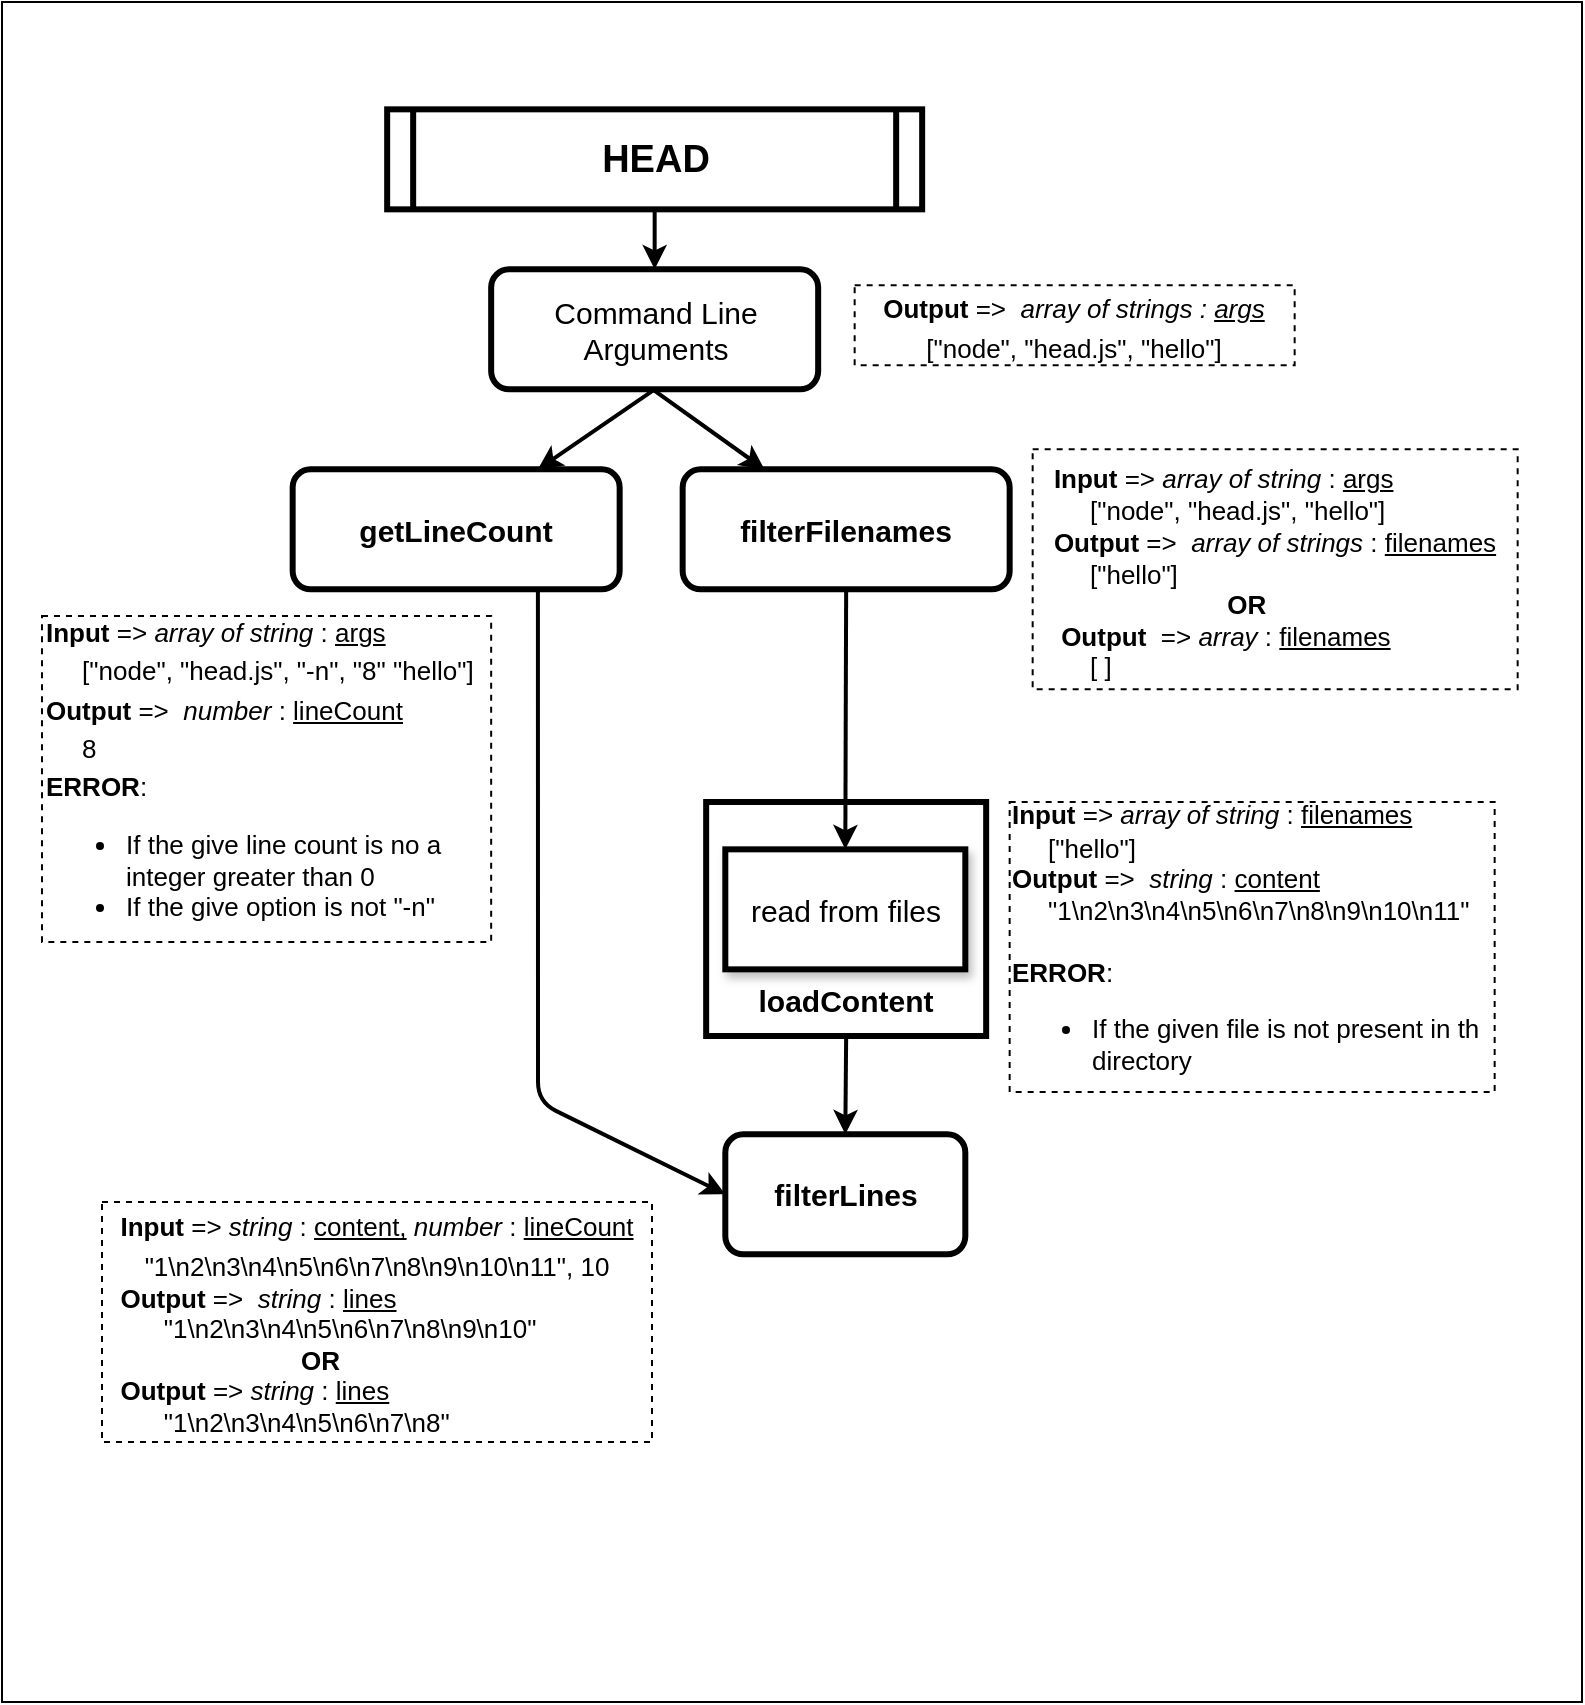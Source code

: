 <mxfile version="12.4.3" type="device" pages="1"><diagram name="Page-1" id="c7558073-3199-34d8-9f00-42111426c3f3"><mxGraphModel dx="946" dy="565" grid="1" gridSize="10" guides="1" tooltips="1" connect="1" arrows="1" fold="1" page="1" pageScale="1" pageWidth="826" pageHeight="1169" background="#ffffff" math="0" shadow="0"><root><mxCell id="0"/><mxCell id="1" parent="0"/><mxCell id="gj7If_7LHrePL5hwLiZ0-5" value="" style="rounded=0;whiteSpace=wrap;html=1;" vertex="1" parent="1"><mxGeometry x="20" y="160" width="790" height="850" as="geometry"/></mxCell><mxCell id="5" value="HEAD" style="shape=process;whiteSpace=wrap;align=center;verticalAlign=middle;size=0.048;fontStyle=1;strokeWidth=3;fillColor=#FFFFFF;fontSize=19;labelBorderColor=none;" parent="1" vertex="1"><mxGeometry x="212.58" y="213.67" width="267.5" height="50" as="geometry"/></mxCell><mxCell id="SufU0M-UqIUXDmBufydt-160" value="" style="edgeStyle=orthogonalEdgeStyle;rounded=0;orthogonalLoop=1;jettySize=auto;html=1;fontSize=16;entryX=0.5;entryY=0;entryDx=0;entryDy=0;strokeWidth=2;exitX=0.5;exitY=1;exitDx=0;exitDy=0;" parent="1" source="5" target="SufU0M-UqIUXDmBufydt-96" edge="1"><mxGeometry relative="1" as="geometry"><mxPoint x="345.83" y="279.67" as="sourcePoint"/></mxGeometry></mxCell><mxCell id="SufU0M-UqIUXDmBufydt-96" value="Command Line Arguments" style="rounded=1;whiteSpace=wrap;html=1;strokeWidth=3;fontSize=15;" parent="1" vertex="1"><mxGeometry x="264.58" y="293.67" width="163.5" height="60" as="geometry"/></mxCell><mxCell id="SufU0M-UqIUXDmBufydt-99" value="&lt;b&gt;filterFilenames&lt;/b&gt;" style="rounded=1;whiteSpace=wrap;html=1;strokeWidth=3;fontSize=15;" parent="1" vertex="1"><mxGeometry x="360.33" y="393.67" width="163.5" height="60" as="geometry"/></mxCell><mxCell id="SufU0M-UqIUXDmBufydt-100" value="&lt;b&gt;getLineCount&lt;/b&gt;" style="rounded=1;whiteSpace=wrap;html=1;strokeWidth=3;fontSize=15;" parent="1" vertex="1"><mxGeometry x="165.33" y="393.67" width="163.5" height="60" as="geometry"/></mxCell><mxCell id="SufU0M-UqIUXDmBufydt-101" value="" style="endArrow=classic;html=1;fontSize=15;exitX=0.5;exitY=1;exitDx=0;exitDy=0;entryX=0.75;entryY=0;entryDx=0;entryDy=0;strokeWidth=2;" parent="1" source="SufU0M-UqIUXDmBufydt-96" target="SufU0M-UqIUXDmBufydt-100" edge="1"><mxGeometry width="50" height="50" relative="1" as="geometry"><mxPoint x="145.33" y="523.67" as="sourcePoint"/><mxPoint x="195.33" y="473.67" as="targetPoint"/></mxGeometry></mxCell><mxCell id="SufU0M-UqIUXDmBufydt-102" value="" style="endArrow=classic;html=1;fontSize=15;entryX=0.25;entryY=0;entryDx=0;entryDy=0;strokeWidth=2;" parent="1" target="SufU0M-UqIUXDmBufydt-99" edge="1"><mxGeometry width="50" height="50" relative="1" as="geometry"><mxPoint x="345.33" y="353.67" as="sourcePoint"/><mxPoint x="297.955" y="403.67" as="targetPoint"/></mxGeometry></mxCell><mxCell id="SufU0M-UqIUXDmBufydt-110" value="" style="rounded=0;whiteSpace=wrap;html=1;strokeWidth=3;fontSize=15;" parent="1" vertex="1"><mxGeometry x="372.08" y="560" width="140" height="117" as="geometry"/></mxCell><mxCell id="SufU0M-UqIUXDmBufydt-112" value="read from files" style="rounded=0;whiteSpace=wrap;html=1;strokeWidth=3;fontSize=15;glass=0;shadow=1;comic=0;" parent="1" vertex="1"><mxGeometry x="381.66" y="583.67" width="120" height="60" as="geometry"/></mxCell><mxCell id="SufU0M-UqIUXDmBufydt-116" value="&lt;b&gt;filterLines&lt;/b&gt;" style="rounded=1;whiteSpace=wrap;html=1;strokeWidth=3;fontSize=15;" parent="1" vertex="1"><mxGeometry x="381.66" y="726.17" width="120" height="60" as="geometry"/></mxCell><mxCell id="SufU0M-UqIUXDmBufydt-117" value="&lt;b&gt;&lt;font style=&quot;font-size: 15px&quot;&gt;loadContent&lt;/font&gt;&lt;/b&gt;" style="text;html=1;strokeColor=none;fillColor=none;align=center;verticalAlign=middle;whiteSpace=wrap;rounded=0;fontSize=16;" parent="1" vertex="1"><mxGeometry x="421.66" y="649" width="40" height="20" as="geometry"/></mxCell><mxCell id="SufU0M-UqIUXDmBufydt-120" value="" style="endArrow=classic;html=1;fontSize=16;exitX=0.5;exitY=1;exitDx=0;exitDy=0;entryX=0.5;entryY=0;entryDx=0;entryDy=0;strokeWidth=2;" parent="1" source="SufU0M-UqIUXDmBufydt-110" target="SufU0M-UqIUXDmBufydt-116" edge="1"><mxGeometry width="50" height="50" relative="1" as="geometry"><mxPoint x="245.33" y="984.67" as="sourcePoint"/><mxPoint x="295.33" y="934.67" as="targetPoint"/></mxGeometry></mxCell><mxCell id="SufU0M-UqIUXDmBufydt-122" value="&lt;font style=&quot;font-size: 13px&quot;&gt;&lt;b&gt;Output&lt;/b&gt; =&amp;gt;&amp;nbsp;&lt;i&gt; array of strings : &lt;u&gt;args&lt;/u&gt;&lt;/i&gt;&lt;br&gt;[&quot;node&quot;, &quot;head.js&quot;, &quot;hello&quot;]&lt;/font&gt;" style="text;html=1;strokeColor=#000000;fillColor=none;align=center;verticalAlign=middle;whiteSpace=wrap;rounded=0;fontSize=16;dashed=1;aspect=fixed;" parent="1" vertex="1"><mxGeometry x="446.33" y="301.67" width="220" height="40" as="geometry"/></mxCell><mxCell id="SufU0M-UqIUXDmBufydt-159" value="&lt;div style=&quot;text-align: left&quot;&gt;&lt;b style=&quot;font-size: 13px&quot;&gt;Input&lt;/b&gt;&lt;span style=&quot;font-size: 13px&quot;&gt; =&amp;gt;&lt;/span&gt;&lt;i style=&quot;font-size: 13px&quot;&gt; array of string &lt;/i&gt;&lt;span style=&quot;font-size: 13px&quot;&gt;: &lt;u&gt;args&lt;/u&gt;&lt;/span&gt;&lt;/div&gt;&lt;font style=&quot;font-size: 13px&quot;&gt;&lt;div style=&quot;text-align: left&quot;&gt;&lt;span&gt;&amp;nbsp; &amp;nbsp; &amp;nbsp;[&quot;node&quot;, &quot;head.js&quot;, &quot;hello&quot;]&lt;/span&gt;&lt;/div&gt;&lt;span style=&quot;white-space: normal&quot;&gt;&lt;div style=&quot;text-align: left&quot;&gt;&lt;b&gt;Output&lt;/b&gt;&lt;span&gt; =&amp;gt;&amp;nbsp; &lt;/span&gt;&lt;i&gt;array of strings &lt;/i&gt;:&lt;i&gt;&amp;nbsp;&lt;/i&gt;&lt;u&gt;filenames&lt;/u&gt;&lt;/div&gt;&lt;div style=&quot;text-align: left&quot;&gt;&lt;span&gt;&lt;i&gt;&amp;nbsp; &amp;nbsp; &amp;nbsp;&lt;/i&gt;[&quot;hello&quot;]&lt;/span&gt;&lt;/div&gt;&lt;/span&gt;&lt;span style=&quot;white-space: normal&quot;&gt;&lt;div style=&quot;text-align: left&quot;&gt;&amp;nbsp; &amp;nbsp; &amp;nbsp; &amp;nbsp; &amp;nbsp; &amp;nbsp; &amp;nbsp; &amp;nbsp; &amp;nbsp; &amp;nbsp; &amp;nbsp; &amp;nbsp; &lt;b&gt;OR&lt;/b&gt;&lt;/div&gt;&lt;div style=&quot;text-align: left&quot;&gt;&amp;nbsp;&lt;b&gt;Output&lt;/b&gt;&amp;nbsp; =&amp;gt; &lt;i&gt;array &lt;/i&gt;: &lt;u&gt;filenames&lt;/u&gt;&lt;/div&gt;&lt;/span&gt;&lt;div style=&quot;text-align: left&quot;&gt;&lt;span&gt;&amp;nbsp; &amp;nbsp; &amp;nbsp;[ ]&lt;/span&gt;&lt;/div&gt;&lt;/font&gt;" style="rounded=0;whiteSpace=wrap;html=1;dashed=1;strokeColor=#000000;strokeWidth=1;fillColor=none;fontSize=16;" parent="1" vertex="1"><mxGeometry x="535.33" y="383.67" width="242.5" height="120" as="geometry"/></mxCell><mxCell id="SufU0M-UqIUXDmBufydt-161" value="&lt;font style=&quot;font-size: 13px&quot;&gt;&lt;span style=&quot;white-space: normal&quot;&gt;&lt;b&gt;Input&lt;/b&gt; =&amp;gt; &lt;i&gt;array of string&lt;/i&gt; : &lt;u&gt;args&lt;/u&gt;&lt;/span&gt;&lt;br style=&quot;white-space: normal&quot;&gt;&lt;span style=&quot;white-space: normal&quot;&gt;&amp;nbsp; &amp;nbsp; &amp;nbsp;[&quot;node&quot;, &quot;head.js&quot;, &quot;-n&quot;, &quot;8&quot; &quot;hello&quot;]&lt;/span&gt;&lt;br style=&quot;white-space: normal&quot;&gt;&lt;span style=&quot;white-space: normal&quot;&gt;&lt;b&gt;Output&lt;/b&gt; =&amp;gt;&amp;nbsp; &lt;i&gt;number&lt;/i&gt; : &lt;u&gt;lineCount&lt;/u&gt;&lt;/span&gt;&lt;br style=&quot;white-space: normal&quot;&gt;&amp;nbsp; &amp;nbsp; &amp;nbsp;8&lt;br&gt;&lt;b&gt;ERROR&lt;/b&gt;:&amp;nbsp;&lt;br&gt;&lt;ul&gt;&lt;li&gt;&lt;font style=&quot;font-size: 13px&quot;&gt;If the give line count is no a integer greater than 0&lt;/font&gt;&lt;/li&gt;&lt;li&gt;If the give option is not &quot;-n&quot;&lt;/li&gt;&lt;/ul&gt;&lt;/font&gt;" style="rounded=0;whiteSpace=wrap;html=1;dashed=1;strokeColor=#000000;strokeWidth=1;fillColor=none;fontSize=16;align=left;" parent="1" vertex="1"><mxGeometry x="40" y="467" width="224.58" height="163" as="geometry"/></mxCell><mxCell id="SufU0M-UqIUXDmBufydt-165" value="&lt;div style=&quot;text-align: left&quot;&gt;&lt;b style=&quot;font-size: 13px&quot;&gt;Input&lt;/b&gt;&lt;span style=&quot;font-size: 13px&quot;&gt; =&amp;gt;&lt;/span&gt;&lt;i style=&quot;font-size: 13px&quot;&gt; array of string &lt;/i&gt;&lt;span style=&quot;font-size: 13px&quot;&gt;: &lt;u&gt;filenames&lt;/u&gt;&lt;/span&gt;&lt;/div&gt;&lt;font style=&quot;font-size: 13px&quot;&gt;&lt;div style=&quot;text-align: left&quot;&gt;&lt;span&gt;&amp;nbsp; &amp;nbsp; &amp;nbsp;[&quot;hello&quot;]&lt;/span&gt;&lt;/div&gt;&lt;span style=&quot;white-space: normal&quot;&gt;&lt;div style=&quot;text-align: left&quot;&gt;&lt;b&gt;Output&lt;/b&gt;&lt;span&gt; =&amp;gt;&amp;nbsp;&lt;/span&gt;&lt;i&gt;&amp;nbsp;string&amp;nbsp;&lt;/i&gt;:&lt;i&gt;&amp;nbsp;&lt;/i&gt;&lt;u&gt;content&lt;/u&gt;&lt;/div&gt;&lt;div style=&quot;text-align: left&quot;&gt;&amp;nbsp; &amp;nbsp; &amp;nbsp;&quot;1\n2\n3\n4\n5\n6\n7\n8\n9\n10\n11&quot;&lt;/div&gt;&lt;div style=&quot;text-align: left&quot;&gt;&lt;b&gt;&lt;br class=&quot;Apple-interchange-newline&quot;&gt;ERROR&lt;/b&gt;:&amp;nbsp;&lt;br&gt;&lt;ul&gt;&lt;li&gt;If the given file is not present in th directory&lt;/li&gt;&lt;/ul&gt;&lt;/div&gt;&lt;/span&gt;&lt;/font&gt;" style="rounded=0;whiteSpace=wrap;html=1;dashed=1;strokeColor=#000000;strokeWidth=1;fillColor=none;fontSize=16;" parent="1" vertex="1"><mxGeometry x="523.83" y="560" width="242.5" height="145" as="geometry"/></mxCell><mxCell id="SufU0M-UqIUXDmBufydt-167" value="" style="endArrow=classic;html=1;fontSize=16;entryX=0;entryY=0.5;entryDx=0;entryDy=0;strokeWidth=2;exitX=0.75;exitY=1;exitDx=0;exitDy=0;" parent="1" edge="1" target="SufU0M-UqIUXDmBufydt-116" source="SufU0M-UqIUXDmBufydt-100"><mxGeometry width="50" height="50" relative="1" as="geometry"><mxPoint x="248.33" y="654.67" as="sourcePoint"/><mxPoint x="342.33" y="814.67" as="targetPoint"/><Array as="points"><mxPoint x="288" y="710"/></Array></mxGeometry></mxCell><mxCell id="SufU0M-UqIUXDmBufydt-168" value="&lt;div style=&quot;text-align: left&quot;&gt;&lt;b style=&quot;font-size: 13px&quot;&gt;Input&lt;/b&gt;&lt;span style=&quot;font-size: 13px&quot;&gt; =&amp;gt;&lt;/span&gt;&lt;i style=&quot;font-size: 13px&quot;&gt; string&amp;nbsp;&lt;/i&gt;&lt;span style=&quot;font-size: 13px&quot;&gt;: &lt;u&gt;content,&lt;/u&gt;&amp;nbsp;&lt;i&gt;number&lt;/i&gt;&amp;nbsp;: &lt;u&gt;lineCount&lt;/u&gt;&lt;/span&gt;&lt;/div&gt;&lt;font style=&quot;font-size: 13px&quot;&gt;&lt;span style=&quot;text-align: left&quot;&gt;&quot;1\n2\n3\n4\n5\n6\n7\n8\n9\n10\n11&quot;, 10&lt;/span&gt;&lt;span style=&quot;white-space: normal&quot;&gt;&lt;div style=&quot;text-align: left&quot;&gt;&lt;b&gt;Output&lt;/b&gt;&lt;span&gt; =&amp;gt;&amp;nbsp;&lt;/span&gt;&lt;i&gt;&amp;nbsp;string&amp;nbsp;&lt;/i&gt;:&lt;i&gt;&amp;nbsp;&lt;/i&gt;&lt;u&gt;lines&lt;/u&gt;&lt;/div&gt;&lt;div style=&quot;text-align: left&quot;&gt;&amp;nbsp; &amp;nbsp; &amp;nbsp; &quot;1\n2\n3\n4\n5\n6\n7\n8\n9\n10&quot;&lt;/div&gt;&lt;div style=&quot;text-align: left&quot;&gt;&amp;nbsp; &amp;nbsp; &amp;nbsp; &amp;nbsp; &amp;nbsp; &amp;nbsp; &amp;nbsp; &amp;nbsp; &amp;nbsp; &amp;nbsp; &amp;nbsp; &amp;nbsp; &amp;nbsp;&lt;b&gt;OR&lt;/b&gt;&lt;/div&gt;&lt;div style=&quot;text-align: left&quot;&gt;&lt;b&gt;Output &lt;/b&gt;=&amp;gt; &lt;i&gt;string &lt;/i&gt;: &lt;u&gt;lines&lt;/u&gt;&lt;/div&gt;&lt;div style=&quot;text-align: left&quot;&gt;&amp;nbsp; &amp;nbsp; &amp;nbsp; &quot;1\n2\n3\n4\n5\n6\n7\n8&quot;&lt;/div&gt;&lt;/span&gt;&lt;/font&gt;" style="rounded=0;whiteSpace=wrap;html=1;dashed=1;strokeColor=#000000;strokeWidth=1;fillColor=none;fontSize=16;" parent="1" vertex="1"><mxGeometry x="70" y="760" width="275" height="120" as="geometry"/></mxCell><mxCell id="SufU0M-UqIUXDmBufydt-104" value="" style="endArrow=classic;html=1;fontSize=15;exitX=0.5;exitY=1;exitDx=0;exitDy=0;entryX=0.5;entryY=0;entryDx=0;entryDy=0;strokeWidth=2;" parent="1" source="SufU0M-UqIUXDmBufydt-99" target="SufU0M-UqIUXDmBufydt-112" edge="1"><mxGeometry width="50" height="50" relative="1" as="geometry"><mxPoint x="295.33" y="543.67" as="sourcePoint"/><mxPoint x="442.075" y="479.67" as="targetPoint"/></mxGeometry></mxCell></root></mxGraphModel></diagram></mxfile>